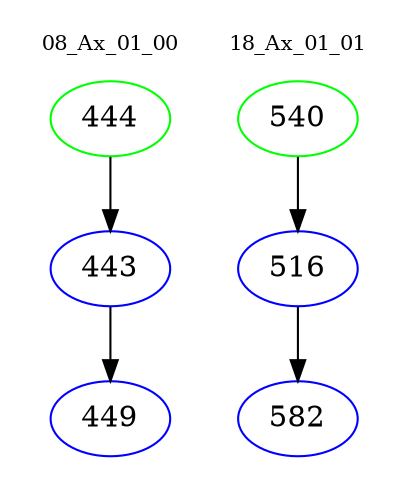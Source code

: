 digraph{
subgraph cluster_0 {
color = white
label = "08_Ax_01_00";
fontsize=10;
T0_444 [label="444", color="green"]
T0_444 -> T0_443 [color="black"]
T0_443 [label="443", color="blue"]
T0_443 -> T0_449 [color="black"]
T0_449 [label="449", color="blue"]
}
subgraph cluster_1 {
color = white
label = "18_Ax_01_01";
fontsize=10;
T1_540 [label="540", color="green"]
T1_540 -> T1_516 [color="black"]
T1_516 [label="516", color="blue"]
T1_516 -> T1_582 [color="black"]
T1_582 [label="582", color="blue"]
}
}
